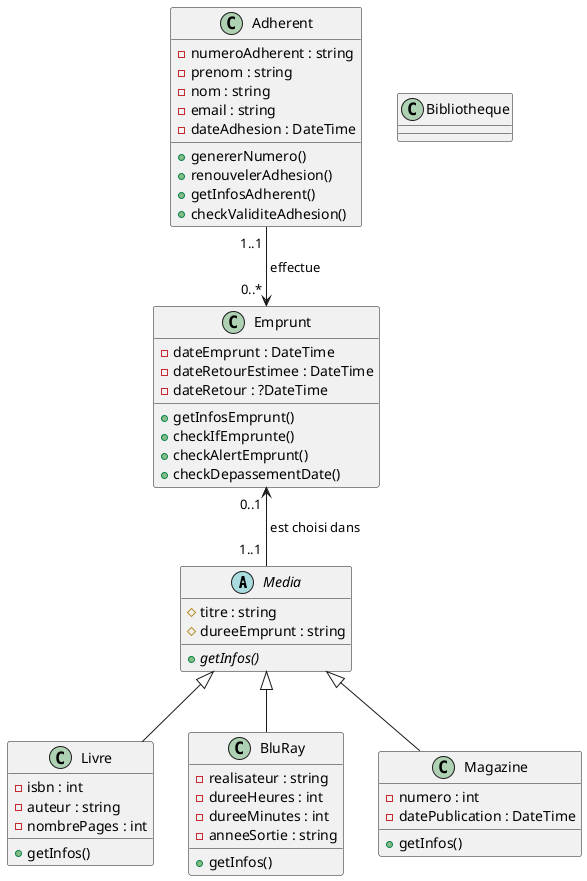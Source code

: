@startuml
'https://plantuml.com/class-diagram

abstract class Media {
#titre : string
#dureeEmprunt : string
{abstract} +getInfos()
}

class Livre {
-isbn : int
-auteur : string
-nombrePages : int
+getInfos()
}

class BluRay {
-realisateur : string
-dureeHeures : int
-dureeMinutes : int
-anneeSortie : string
+getInfos()
}

class Magazine {
-numero : int
-datePublication : DateTime
+getInfos()
}

class Adherent {
-numeroAdherent : string
-prenom : string
-nom : string
-email : string
-dateAdhesion : DateTime
+genererNumero()
+renouvelerAdhesion()
+getInfosAdherent()
+checkValiditeAdhesion()
}

class Emprunt {
-dateEmprunt : DateTime
-dateRetourEstimee : DateTime
-dateRetour : ?DateTime
+getInfosEmprunt()
+checkIfEmprunte()
+checkAlertEmprunt()
+checkDepassementDate()
}

class Bibliotheque {

}

Media <|-- Livre
Media <|-- Magazine
Media <|-- BluRay
Adherent "1..1 " --> "0..* " Emprunt : " effectue"
Emprunt "0..1 " <-- "1..1 " Media : " est choisi dans"
@enduml